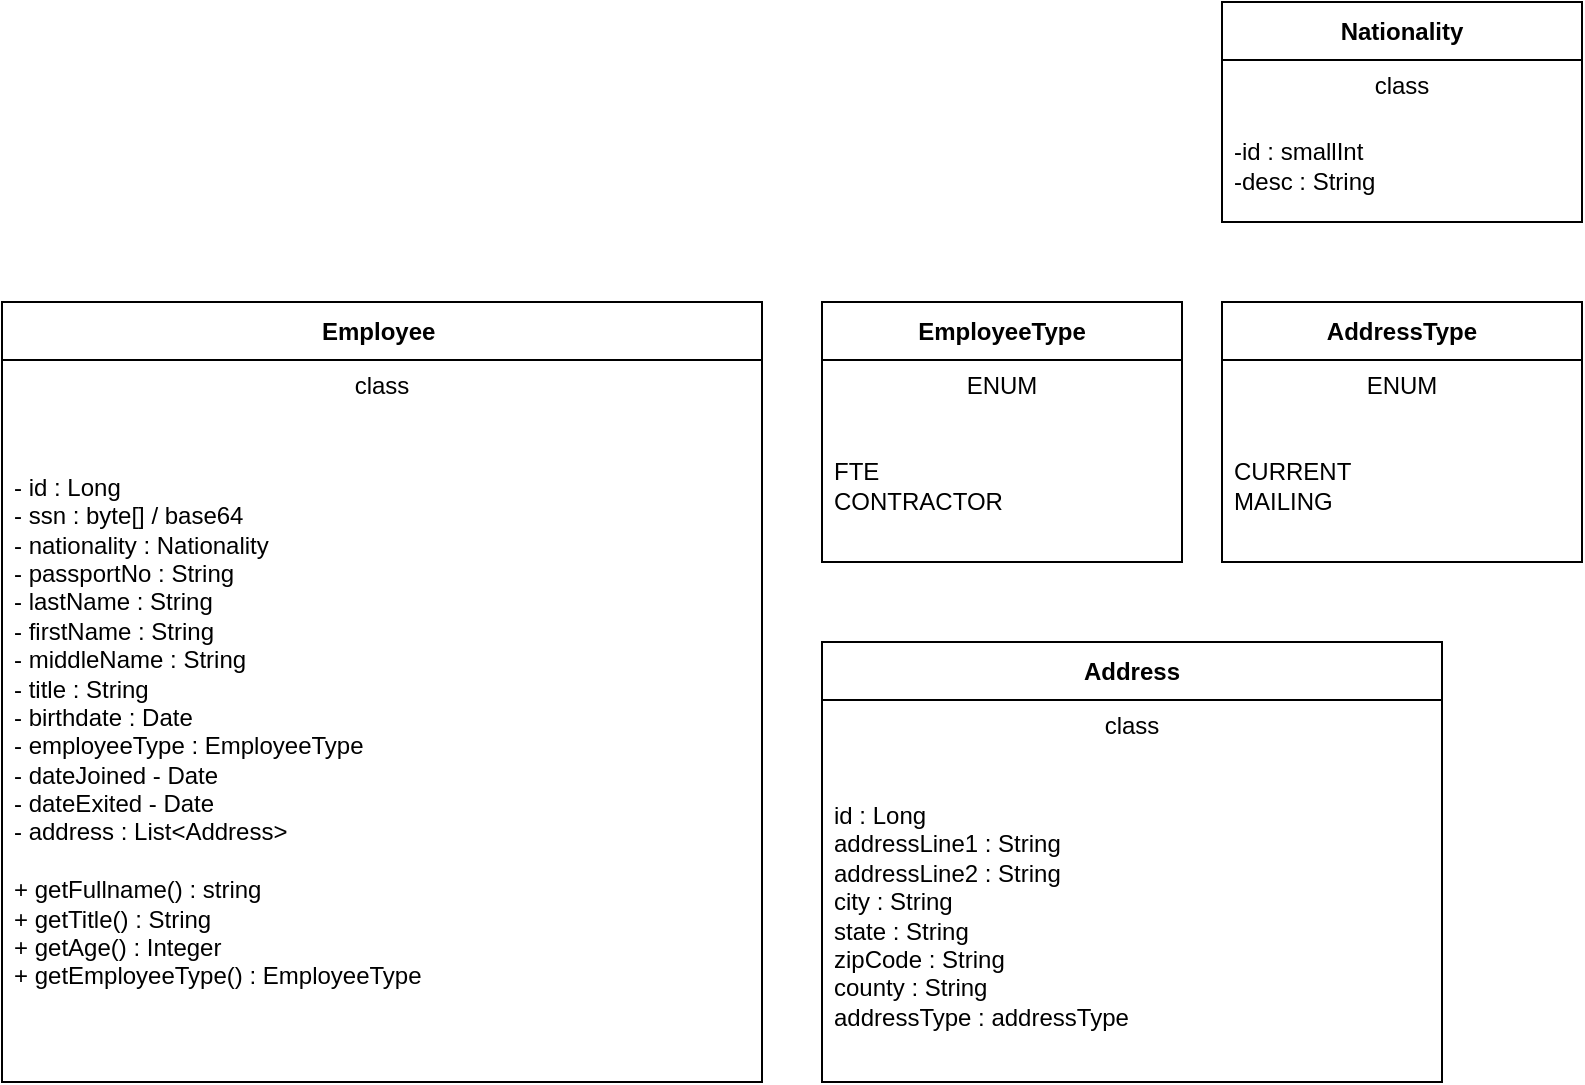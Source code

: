 <mxfile version="24.7.6">
  <diagram name="Page-1" id="IRCkPahMacRs8cpZ04dE">
    <mxGraphModel dx="1434" dy="1861" grid="1" gridSize="10" guides="1" tooltips="1" connect="1" arrows="1" fold="1" page="1" pageScale="1" pageWidth="850" pageHeight="1100" math="0" shadow="0">
      <root>
        <mxCell id="0" />
        <mxCell id="1" parent="0" />
        <mxCell id="1DNhweyN40086tkbnjGj-4" value="Employee&amp;nbsp;" style="swimlane;fontStyle=1;align=center;verticalAlign=middle;childLayout=stackLayout;horizontal=1;startSize=29;horizontalStack=0;resizeParent=1;resizeParentMax=0;resizeLast=0;collapsible=0;marginBottom=0;html=1;whiteSpace=wrap;" vertex="1" parent="1">
          <mxGeometry x="30" y="-700" width="380" height="390" as="geometry" />
        </mxCell>
        <mxCell id="1DNhweyN40086tkbnjGj-5" value="class" style="text;html=1;strokeColor=none;fillColor=none;align=center;verticalAlign=middle;spacingLeft=4;spacingRight=4;overflow=hidden;rotatable=0;points=[[0,0.5],[1,0.5]];portConstraint=eastwest;whiteSpace=wrap;" vertex="1" parent="1DNhweyN40086tkbnjGj-4">
          <mxGeometry y="29" width="380" height="25" as="geometry" />
        </mxCell>
        <mxCell id="1DNhweyN40086tkbnjGj-6" value="- id : Long&lt;div&gt;- ssn : byte[] / base64&lt;/div&gt;&lt;div&gt;- nationality : Nationality&lt;/div&gt;&lt;div&gt;- passportNo : String&lt;br&gt;&lt;div&gt;- lastName : String&lt;/div&gt;&lt;div&gt;- firstName : String&lt;/div&gt;&lt;div&gt;- middleName : String&amp;nbsp;&lt;/div&gt;&lt;div&gt;- title : String&lt;/div&gt;&lt;div&gt;- birthdate : Date&lt;/div&gt;&lt;div&gt;- employeeType : EmployeeType&lt;/div&gt;&lt;div&gt;- dateJoined - Date&lt;/div&gt;&lt;div&gt;- dateExited - Date&lt;/div&gt;&lt;div&gt;- address : List&amp;lt;Address&amp;gt;&lt;/div&gt;&lt;div&gt;&lt;br&gt;&lt;/div&gt;&lt;div&gt;+ getFullname() : string&lt;/div&gt;&lt;div&gt;+ getTitle() : String&lt;/div&gt;&lt;div&gt;+ getAge() : Integer&lt;/div&gt;&lt;div&gt;+ getEmployeeType() : EmployeeType&lt;/div&gt;&lt;div&gt;&lt;br&gt;&lt;/div&gt;&lt;/div&gt;" style="text;html=1;strokeColor=none;fillColor=none;align=left;verticalAlign=middle;spacingLeft=4;spacingRight=4;overflow=hidden;rotatable=0;points=[[0,0.5],[1,0.5]];portConstraint=eastwest;whiteSpace=wrap;" vertex="1" parent="1DNhweyN40086tkbnjGj-4">
          <mxGeometry y="54" width="380" height="336" as="geometry" />
        </mxCell>
        <mxCell id="1DNhweyN40086tkbnjGj-7" value="EmployeeType" style="swimlane;fontStyle=1;align=center;verticalAlign=middle;childLayout=stackLayout;horizontal=1;startSize=29;horizontalStack=0;resizeParent=1;resizeParentMax=0;resizeLast=0;collapsible=0;marginBottom=0;html=1;whiteSpace=wrap;" vertex="1" parent="1">
          <mxGeometry x="440" y="-700" width="180" height="130" as="geometry" />
        </mxCell>
        <mxCell id="1DNhweyN40086tkbnjGj-8" value="ENUM" style="text;html=1;strokeColor=none;fillColor=none;align=center;verticalAlign=middle;spacingLeft=4;spacingRight=4;overflow=hidden;rotatable=0;points=[[0,0.5],[1,0.5]];portConstraint=eastwest;whiteSpace=wrap;" vertex="1" parent="1DNhweyN40086tkbnjGj-7">
          <mxGeometry y="29" width="180" height="25" as="geometry" />
        </mxCell>
        <mxCell id="1DNhweyN40086tkbnjGj-9" value="FTE&lt;div&gt;CONTRACTOR&lt;/div&gt;" style="text;html=1;strokeColor=none;fillColor=none;align=left;verticalAlign=middle;spacingLeft=4;spacingRight=4;overflow=hidden;rotatable=0;points=[[0,0.5],[1,0.5]];portConstraint=eastwest;whiteSpace=wrap;" vertex="1" parent="1DNhweyN40086tkbnjGj-7">
          <mxGeometry y="54" width="180" height="76" as="geometry" />
        </mxCell>
        <mxCell id="1DNhweyN40086tkbnjGj-10" value="Address" style="swimlane;fontStyle=1;align=center;verticalAlign=middle;childLayout=stackLayout;horizontal=1;startSize=29;horizontalStack=0;resizeParent=1;resizeParentMax=0;resizeLast=0;collapsible=0;marginBottom=0;html=1;whiteSpace=wrap;" vertex="1" parent="1">
          <mxGeometry x="440" y="-530" width="310" height="220" as="geometry" />
        </mxCell>
        <mxCell id="1DNhweyN40086tkbnjGj-11" value="class" style="text;html=1;strokeColor=none;fillColor=none;align=center;verticalAlign=middle;spacingLeft=4;spacingRight=4;overflow=hidden;rotatable=0;points=[[0,0.5],[1,0.5]];portConstraint=eastwest;whiteSpace=wrap;" vertex="1" parent="1DNhweyN40086tkbnjGj-10">
          <mxGeometry y="29" width="310" height="25" as="geometry" />
        </mxCell>
        <mxCell id="1DNhweyN40086tkbnjGj-12" value="id : Long&lt;div&gt;addressLine1 : String&lt;/div&gt;&lt;div&gt;addressLine2 : String&lt;/div&gt;&lt;div&gt;city : String&lt;/div&gt;&lt;div&gt;state : String&lt;/div&gt;&lt;div&gt;zipCode : String&lt;/div&gt;&lt;div&gt;county : String&lt;/div&gt;&lt;div&gt;addressType : addressType&lt;/div&gt;" style="text;html=1;strokeColor=none;fillColor=none;align=left;verticalAlign=middle;spacingLeft=4;spacingRight=4;overflow=hidden;rotatable=0;points=[[0,0.5],[1,0.5]];portConstraint=eastwest;whiteSpace=wrap;" vertex="1" parent="1DNhweyN40086tkbnjGj-10">
          <mxGeometry y="54" width="310" height="166" as="geometry" />
        </mxCell>
        <mxCell id="1DNhweyN40086tkbnjGj-16" value="AddressType" style="swimlane;fontStyle=1;align=center;verticalAlign=middle;childLayout=stackLayout;horizontal=1;startSize=29;horizontalStack=0;resizeParent=1;resizeParentMax=0;resizeLast=0;collapsible=0;marginBottom=0;html=1;whiteSpace=wrap;" vertex="1" parent="1">
          <mxGeometry x="640" y="-700" width="180" height="130" as="geometry" />
        </mxCell>
        <mxCell id="1DNhweyN40086tkbnjGj-17" value="ENUM" style="text;html=1;strokeColor=none;fillColor=none;align=center;verticalAlign=middle;spacingLeft=4;spacingRight=4;overflow=hidden;rotatable=0;points=[[0,0.5],[1,0.5]];portConstraint=eastwest;whiteSpace=wrap;" vertex="1" parent="1DNhweyN40086tkbnjGj-16">
          <mxGeometry y="29" width="180" height="25" as="geometry" />
        </mxCell>
        <mxCell id="1DNhweyN40086tkbnjGj-18" value="&lt;div&gt;CURRENT&lt;/div&gt;&lt;div&gt;MAILING&lt;/div&gt;" style="text;html=1;strokeColor=none;fillColor=none;align=left;verticalAlign=middle;spacingLeft=4;spacingRight=4;overflow=hidden;rotatable=0;points=[[0,0.5],[1,0.5]];portConstraint=eastwest;whiteSpace=wrap;" vertex="1" parent="1DNhweyN40086tkbnjGj-16">
          <mxGeometry y="54" width="180" height="76" as="geometry" />
        </mxCell>
        <mxCell id="1DNhweyN40086tkbnjGj-19" value="Nationality" style="swimlane;fontStyle=1;align=center;verticalAlign=middle;childLayout=stackLayout;horizontal=1;startSize=29;horizontalStack=0;resizeParent=1;resizeParentMax=0;resizeLast=0;collapsible=0;marginBottom=0;html=1;whiteSpace=wrap;" vertex="1" parent="1">
          <mxGeometry x="640" y="-850" width="180" height="110" as="geometry" />
        </mxCell>
        <mxCell id="1DNhweyN40086tkbnjGj-20" value="class" style="text;html=1;strokeColor=none;fillColor=none;align=center;verticalAlign=middle;spacingLeft=4;spacingRight=4;overflow=hidden;rotatable=0;points=[[0,0.5],[1,0.5]];portConstraint=eastwest;whiteSpace=wrap;" vertex="1" parent="1DNhweyN40086tkbnjGj-19">
          <mxGeometry y="29" width="180" height="25" as="geometry" />
        </mxCell>
        <mxCell id="1DNhweyN40086tkbnjGj-21" value="&lt;div&gt;-id : smallInt&amp;nbsp;&lt;br&gt;-desc : String&lt;/div&gt;" style="text;html=1;strokeColor=none;fillColor=none;align=left;verticalAlign=middle;spacingLeft=4;spacingRight=4;overflow=hidden;rotatable=0;points=[[0,0.5],[1,0.5]];portConstraint=eastwest;whiteSpace=wrap;" vertex="1" parent="1DNhweyN40086tkbnjGj-19">
          <mxGeometry y="54" width="180" height="56" as="geometry" />
        </mxCell>
      </root>
    </mxGraphModel>
  </diagram>
</mxfile>
